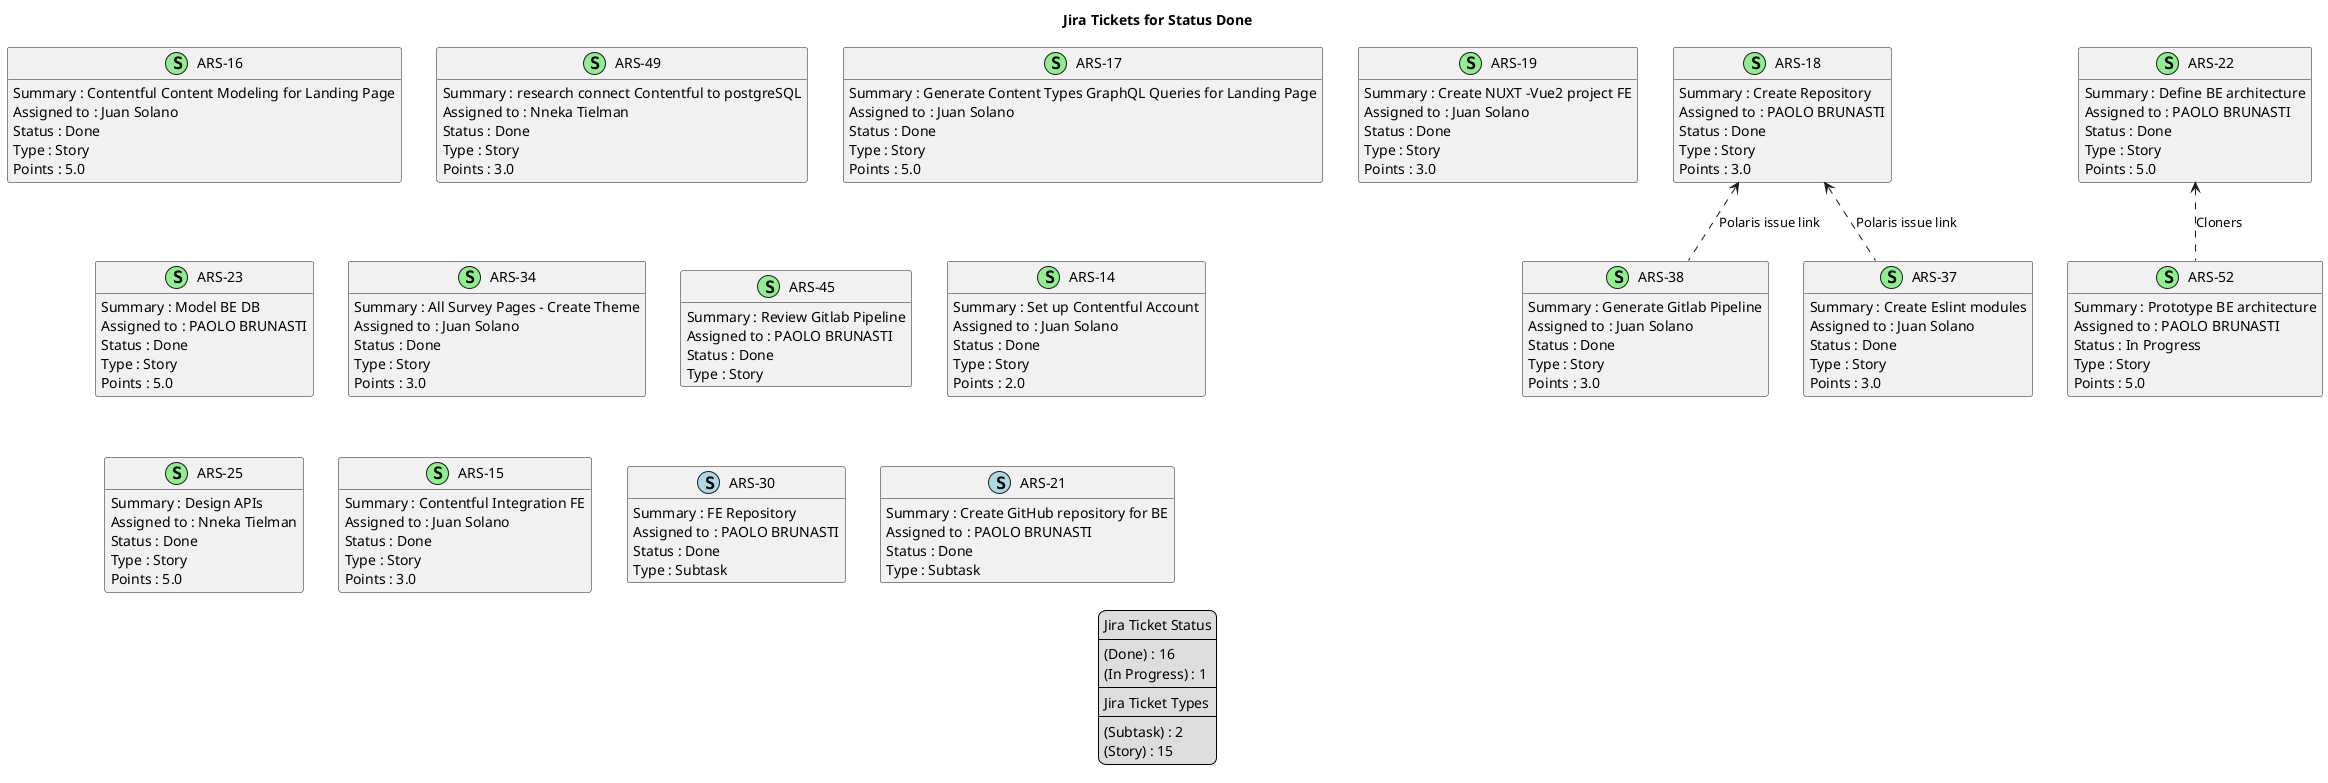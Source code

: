 @startuml
'https://plantuml.com/class-diagram

' GENERATE CLASS DIAGRAM ===========
' Generated at    : Tue May 14 15:35:46 CEST 2024

title Jira Tickets for Status Done
hide empty members

legend
Jira Ticket Status
----
(Done) : 16
(In Progress) : 1
----
Jira Ticket Types
----
(Subtask) : 2
(Story) : 15
end legend


' Tickets =======
class "ARS-16" << (S,lightgreen) >> {
  Summary : Contentful Content Modeling for Landing Page
  Assigned to : Juan Solano
  Status : Done
  Type : Story
  Points : 5.0
}

class "ARS-38" << (S,lightgreen) >> {
  Summary : Generate Gitlab Pipeline
  Assigned to : Juan Solano
  Status : Done
  Type : Story
  Points : 3.0
}

class "ARS-49" << (S,lightgreen) >> {
  Summary : research connect Contentful to postgreSQL
  Assigned to : Nneka Tielman
  Status : Done
  Type : Story
  Points : 3.0
}

class "ARS-17" << (S,lightgreen) >> {
  Summary : Generate Content Types GraphQL Queries for Landing Page
  Assigned to : Juan Solano
  Status : Done
  Type : Story
  Points : 5.0
}

class "ARS-18" << (S,lightgreen) >> {
  Summary : Create Repository
  Assigned to : PAOLO BRUNASTI
  Status : Done
  Type : Story
  Points : 3.0
}

class "ARS-19" << (S,lightgreen) >> {
  Summary : Create NUXT -Vue2 project FE
  Assigned to : Juan Solano
  Status : Done
  Type : Story
  Points : 3.0
}

class "ARS-23" << (S,lightgreen) >> {
  Summary : Model BE DB
  Assigned to : PAOLO BRUNASTI
  Status : Done
  Type : Story
  Points : 5.0
}

class "ARS-34" << (S,lightgreen) >> {
  Summary : All Survey Pages - Create Theme
  Assigned to : Juan Solano
  Status : Done
  Type : Story
  Points : 3.0
}

class "ARS-45" << (S,lightgreen) >> {
  Summary : Review Gitlab Pipeline
  Assigned to : PAOLO BRUNASTI
  Status : Done
  Type : Story
}

class "ARS-14" << (S,lightgreen) >> {
  Summary : Set up Contentful Account
  Assigned to : Juan Solano
  Status : Done
  Type : Story
  Points : 2.0
}

class "ARS-25" << (S,lightgreen) >> {
  Summary : Design APIs
  Assigned to : Nneka Tielman
  Status : Done
  Type : Story
  Points : 5.0
}

class "ARS-37" << (S,lightgreen) >> {
  Summary : Create Eslint modules
  Assigned to : Juan Solano
  Status : Done
  Type : Story
  Points : 3.0
}

class "ARS-15" << (S,lightgreen) >> {
  Summary : Contentful Integration FE
  Assigned to : Juan Solano
  Status : Done
  Type : Story
  Points : 3.0
}

class "ARS-52" << (S,lightgreen) >> {
  Summary : Prototype BE architecture
  Assigned to : PAOLO BRUNASTI
  Status : In Progress
  Type : Story
  Points : 5.0
}

class "ARS-30" << (S,lightblue) >> {
  Summary : FE Repository
  Assigned to : PAOLO BRUNASTI
  Status : Done
  Type : Subtask
}

class "ARS-21" << (S,lightblue) >> {
  Summary : Create GitHub repository for BE
  Assigned to : PAOLO BRUNASTI
  Status : Done
  Type : Subtask
}

class "ARS-22" << (S,lightgreen) >> {
  Summary : Define BE architecture
  Assigned to : PAOLO BRUNASTI
  Status : Done
  Type : Story
  Points : 5.0
}



' Links =======
"ARS-18" <.. "ARS-37" : Polaris issue link
"ARS-18" <.. "ARS-38" : Polaris issue link
"ARS-22" <.. "ARS-52" : Cloners


@enduml
